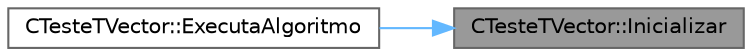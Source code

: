 digraph "CTesteTVector::Inicializar"
{
 // LATEX_PDF_SIZE
  bgcolor="transparent";
  edge [fontname=Helvetica,fontsize=10,labelfontname=Helvetica,labelfontsize=10];
  node [fontname=Helvetica,fontsize=10,shape=box,height=0.2,width=0.4];
  rankdir="RL";
  Node1 [id="Node000001",label="CTesteTVector::Inicializar",height=0.2,width=0.4,color="gray40", fillcolor="grey60", style="filled", fontcolor="black",tooltip="Inicializa dados e estado para teste."];
  Node1 -> Node2 [id="edge2_Node000001_Node000002",dir="back",color="steelblue1",style="solid",tooltip=" "];
  Node2 [id="Node000002",label="CTesteTVector::ExecutaAlgoritmo",height=0.2,width=0.4,color="grey40", fillcolor="white", style="filled",URL="$classCTesteTVector.html#ad9d55d9cd9298196409a915b642f342c",tooltip="Executa o algoritmo de teste (a definir pelo utilizador)."];
}
